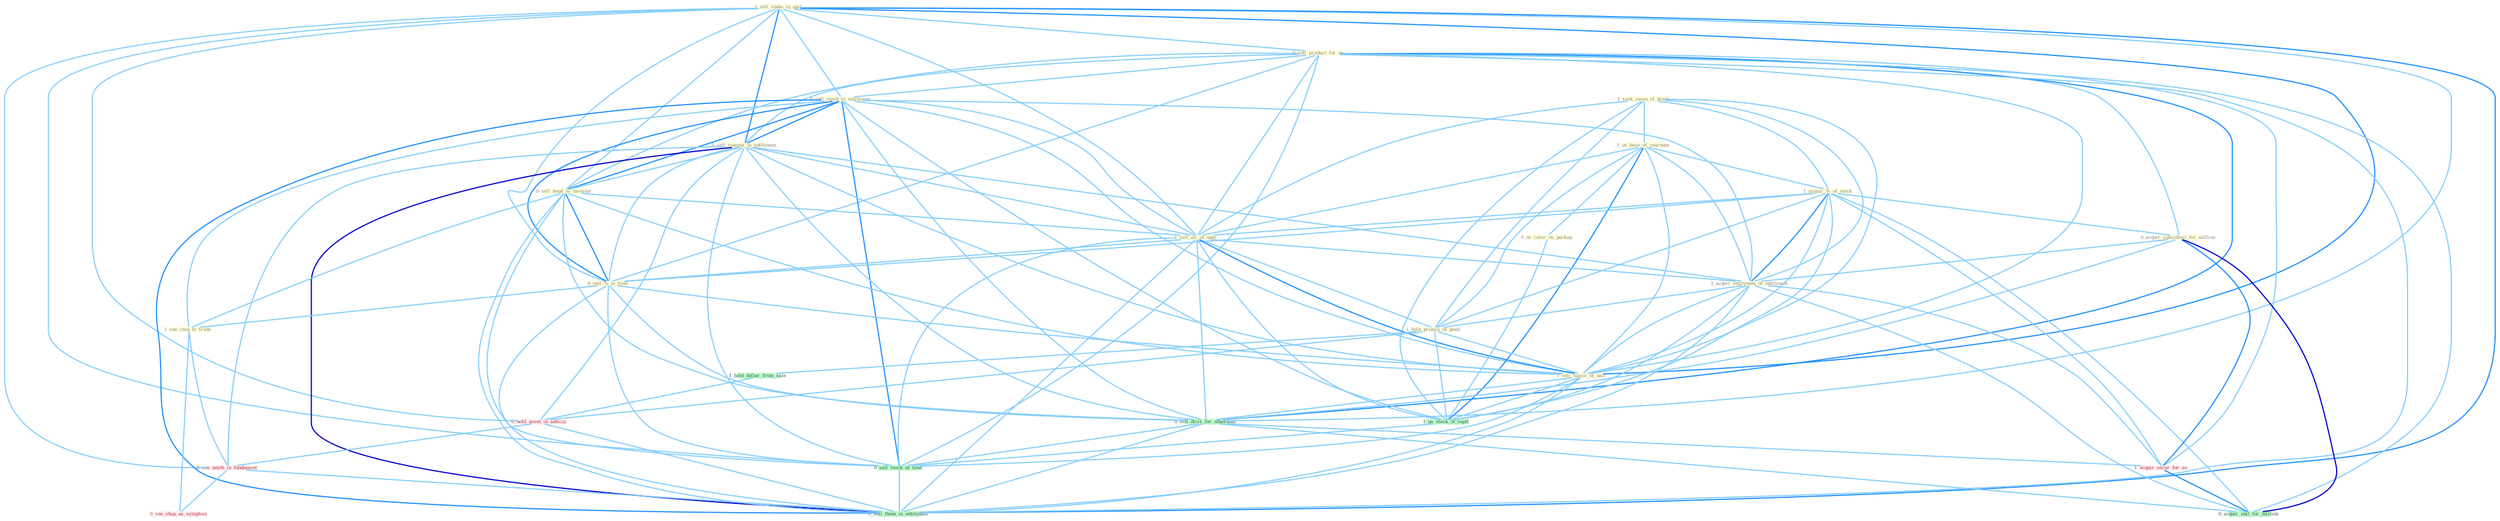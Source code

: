 Graph G{ 
    node
    [shape=polygon,style=filled,width=.5,height=.06,color="#BDFCC9",fixedsize=true,fontsize=4,
    fontcolor="#2f4f4f"];
    {node
    [color="#ffffe0", fontcolor="#8b7d6b"] "1_sell_stake_in_unit " "1_seek_mean_of_block " "0_sell_product_for_us " "0_sell_stock_to_entitynam " "0_sell_comput_in_entitynam " "1_us_base_of_yearnum " "1_acquir_%_of_stock " "0_sell_bond_to_investor " "1_sell_all_of_oper " "0_sell_%_to_fund " "1_see_step_to_trade " "0_acquir_subsidiari_for_million " "0_us_color_on_packag " "1_acquir_entitynam_of_entitynam " "1_hold_promis_of_good " "1_sell_major_of_unit "}
{node [color="#fff0f5", fontcolor="#b22222"] "1_acquir_secur_for_an " "0_hold_asset_in_anticip " "0_see_anyth_in_fundament " "0_see_shop_as_symptom "}
edge [color="#B0E2FF"];

	"1_sell_stake_in_unit " -- "0_sell_product_for_us " [w="1", color="#87cefa" ];
	"1_sell_stake_in_unit " -- "0_sell_stock_to_entitynam " [w="1", color="#87cefa" ];
	"1_sell_stake_in_unit " -- "0_sell_comput_in_entitynam " [w="2", color="#1e90ff" , len=0.8];
	"1_sell_stake_in_unit " -- "0_sell_bond_to_investor " [w="1", color="#87cefa" ];
	"1_sell_stake_in_unit " -- "1_sell_all_of_oper " [w="1", color="#87cefa" ];
	"1_sell_stake_in_unit " -- "0_sell_%_to_fund " [w="1", color="#87cefa" ];
	"1_sell_stake_in_unit " -- "1_sell_major_of_unit " [w="2", color="#1e90ff" , len=0.8];
	"1_sell_stake_in_unit " -- "0_sell_divis_for_othernum " [w="1", color="#87cefa" ];
	"1_sell_stake_in_unit " -- "0_hold_asset_in_anticip " [w="1", color="#87cefa" ];
	"1_sell_stake_in_unit " -- "0_sell_stock_at_time " [w="1", color="#87cefa" ];
	"1_sell_stake_in_unit " -- "0_see_anyth_in_fundament " [w="1", color="#87cefa" ];
	"1_sell_stake_in_unit " -- "0_sell_them_in_entitynam " [w="2", color="#1e90ff" , len=0.8];
	"1_seek_mean_of_block " -- "1_us_base_of_yearnum " [w="1", color="#87cefa" ];
	"1_seek_mean_of_block " -- "1_acquir_%_of_stock " [w="1", color="#87cefa" ];
	"1_seek_mean_of_block " -- "1_sell_all_of_oper " [w="1", color="#87cefa" ];
	"1_seek_mean_of_block " -- "1_acquir_entitynam_of_entitynam " [w="1", color="#87cefa" ];
	"1_seek_mean_of_block " -- "1_hold_promis_of_good " [w="1", color="#87cefa" ];
	"1_seek_mean_of_block " -- "1_sell_major_of_unit " [w="1", color="#87cefa" ];
	"1_seek_mean_of_block " -- "1_us_stock_of_capit " [w="1", color="#87cefa" ];
	"0_sell_product_for_us " -- "0_sell_stock_to_entitynam " [w="1", color="#87cefa" ];
	"0_sell_product_for_us " -- "0_sell_comput_in_entitynam " [w="1", color="#87cefa" ];
	"0_sell_product_for_us " -- "0_sell_bond_to_investor " [w="1", color="#87cefa" ];
	"0_sell_product_for_us " -- "1_sell_all_of_oper " [w="1", color="#87cefa" ];
	"0_sell_product_for_us " -- "0_sell_%_to_fund " [w="1", color="#87cefa" ];
	"0_sell_product_for_us " -- "0_acquir_subsidiari_for_million " [w="1", color="#87cefa" ];
	"0_sell_product_for_us " -- "1_sell_major_of_unit " [w="1", color="#87cefa" ];
	"0_sell_product_for_us " -- "0_sell_divis_for_othernum " [w="2", color="#1e90ff" , len=0.8];
	"0_sell_product_for_us " -- "1_acquir_secur_for_an " [w="1", color="#87cefa" ];
	"0_sell_product_for_us " -- "0_sell_stock_at_time " [w="1", color="#87cefa" ];
	"0_sell_product_for_us " -- "0_acquir_unit_for_million " [w="1", color="#87cefa" ];
	"0_sell_product_for_us " -- "0_sell_them_in_entitynam " [w="1", color="#87cefa" ];
	"0_sell_stock_to_entitynam " -- "0_sell_comput_in_entitynam " [w="2", color="#1e90ff" , len=0.8];
	"0_sell_stock_to_entitynam " -- "0_sell_bond_to_investor " [w="2", color="#1e90ff" , len=0.8];
	"0_sell_stock_to_entitynam " -- "1_sell_all_of_oper " [w="1", color="#87cefa" ];
	"0_sell_stock_to_entitynam " -- "0_sell_%_to_fund " [w="2", color="#1e90ff" , len=0.8];
	"0_sell_stock_to_entitynam " -- "1_see_step_to_trade " [w="1", color="#87cefa" ];
	"0_sell_stock_to_entitynam " -- "1_acquir_entitynam_of_entitynam " [w="1", color="#87cefa" ];
	"0_sell_stock_to_entitynam " -- "1_sell_major_of_unit " [w="1", color="#87cefa" ];
	"0_sell_stock_to_entitynam " -- "0_sell_divis_for_othernum " [w="1", color="#87cefa" ];
	"0_sell_stock_to_entitynam " -- "1_us_stock_of_capit " [w="1", color="#87cefa" ];
	"0_sell_stock_to_entitynam " -- "0_sell_stock_at_time " [w="2", color="#1e90ff" , len=0.8];
	"0_sell_stock_to_entitynam " -- "0_sell_them_in_entitynam " [w="2", color="#1e90ff" , len=0.8];
	"0_sell_comput_in_entitynam " -- "0_sell_bond_to_investor " [w="1", color="#87cefa" ];
	"0_sell_comput_in_entitynam " -- "1_sell_all_of_oper " [w="1", color="#87cefa" ];
	"0_sell_comput_in_entitynam " -- "0_sell_%_to_fund " [w="1", color="#87cefa" ];
	"0_sell_comput_in_entitynam " -- "1_acquir_entitynam_of_entitynam " [w="1", color="#87cefa" ];
	"0_sell_comput_in_entitynam " -- "1_sell_major_of_unit " [w="1", color="#87cefa" ];
	"0_sell_comput_in_entitynam " -- "0_sell_divis_for_othernum " [w="1", color="#87cefa" ];
	"0_sell_comput_in_entitynam " -- "0_hold_asset_in_anticip " [w="1", color="#87cefa" ];
	"0_sell_comput_in_entitynam " -- "0_sell_stock_at_time " [w="1", color="#87cefa" ];
	"0_sell_comput_in_entitynam " -- "0_see_anyth_in_fundament " [w="1", color="#87cefa" ];
	"0_sell_comput_in_entitynam " -- "0_sell_them_in_entitynam " [w="3", color="#0000cd" , len=0.6];
	"1_us_base_of_yearnum " -- "1_acquir_%_of_stock " [w="1", color="#87cefa" ];
	"1_us_base_of_yearnum " -- "1_sell_all_of_oper " [w="1", color="#87cefa" ];
	"1_us_base_of_yearnum " -- "0_us_color_on_packag " [w="1", color="#87cefa" ];
	"1_us_base_of_yearnum " -- "1_acquir_entitynam_of_entitynam " [w="1", color="#87cefa" ];
	"1_us_base_of_yearnum " -- "1_hold_promis_of_good " [w="1", color="#87cefa" ];
	"1_us_base_of_yearnum " -- "1_sell_major_of_unit " [w="1", color="#87cefa" ];
	"1_us_base_of_yearnum " -- "1_us_stock_of_capit " [w="2", color="#1e90ff" , len=0.8];
	"1_acquir_%_of_stock " -- "1_sell_all_of_oper " [w="1", color="#87cefa" ];
	"1_acquir_%_of_stock " -- "0_sell_%_to_fund " [w="1", color="#87cefa" ];
	"1_acquir_%_of_stock " -- "0_acquir_subsidiari_for_million " [w="1", color="#87cefa" ];
	"1_acquir_%_of_stock " -- "1_acquir_entitynam_of_entitynam " [w="2", color="#1e90ff" , len=0.8];
	"1_acquir_%_of_stock " -- "1_hold_promis_of_good " [w="1", color="#87cefa" ];
	"1_acquir_%_of_stock " -- "1_sell_major_of_unit " [w="1", color="#87cefa" ];
	"1_acquir_%_of_stock " -- "1_acquir_secur_for_an " [w="1", color="#87cefa" ];
	"1_acquir_%_of_stock " -- "1_us_stock_of_capit " [w="1", color="#87cefa" ];
	"1_acquir_%_of_stock " -- "0_acquir_unit_for_million " [w="1", color="#87cefa" ];
	"0_sell_bond_to_investor " -- "1_sell_all_of_oper " [w="1", color="#87cefa" ];
	"0_sell_bond_to_investor " -- "0_sell_%_to_fund " [w="2", color="#1e90ff" , len=0.8];
	"0_sell_bond_to_investor " -- "1_see_step_to_trade " [w="1", color="#87cefa" ];
	"0_sell_bond_to_investor " -- "1_sell_major_of_unit " [w="1", color="#87cefa" ];
	"0_sell_bond_to_investor " -- "0_sell_divis_for_othernum " [w="1", color="#87cefa" ];
	"0_sell_bond_to_investor " -- "0_sell_stock_at_time " [w="1", color="#87cefa" ];
	"0_sell_bond_to_investor " -- "0_sell_them_in_entitynam " [w="1", color="#87cefa" ];
	"1_sell_all_of_oper " -- "0_sell_%_to_fund " [w="1", color="#87cefa" ];
	"1_sell_all_of_oper " -- "1_acquir_entitynam_of_entitynam " [w="1", color="#87cefa" ];
	"1_sell_all_of_oper " -- "1_hold_promis_of_good " [w="1", color="#87cefa" ];
	"1_sell_all_of_oper " -- "1_sell_major_of_unit " [w="2", color="#1e90ff" , len=0.8];
	"1_sell_all_of_oper " -- "0_sell_divis_for_othernum " [w="1", color="#87cefa" ];
	"1_sell_all_of_oper " -- "1_us_stock_of_capit " [w="1", color="#87cefa" ];
	"1_sell_all_of_oper " -- "0_sell_stock_at_time " [w="1", color="#87cefa" ];
	"1_sell_all_of_oper " -- "0_sell_them_in_entitynam " [w="1", color="#87cefa" ];
	"0_sell_%_to_fund " -- "1_see_step_to_trade " [w="1", color="#87cefa" ];
	"0_sell_%_to_fund " -- "1_sell_major_of_unit " [w="1", color="#87cefa" ];
	"0_sell_%_to_fund " -- "0_sell_divis_for_othernum " [w="1", color="#87cefa" ];
	"0_sell_%_to_fund " -- "0_sell_stock_at_time " [w="1", color="#87cefa" ];
	"0_sell_%_to_fund " -- "0_sell_them_in_entitynam " [w="1", color="#87cefa" ];
	"1_see_step_to_trade " -- "0_see_anyth_in_fundament " [w="1", color="#87cefa" ];
	"1_see_step_to_trade " -- "0_see_shop_as_symptom " [w="1", color="#87cefa" ];
	"0_acquir_subsidiari_for_million " -- "1_acquir_entitynam_of_entitynam " [w="1", color="#87cefa" ];
	"0_acquir_subsidiari_for_million " -- "0_sell_divis_for_othernum " [w="1", color="#87cefa" ];
	"0_acquir_subsidiari_for_million " -- "1_acquir_secur_for_an " [w="2", color="#1e90ff" , len=0.8];
	"0_acquir_subsidiari_for_million " -- "0_acquir_unit_for_million " [w="3", color="#0000cd" , len=0.6];
	"0_us_color_on_packag " -- "1_us_stock_of_capit " [w="1", color="#87cefa" ];
	"1_acquir_entitynam_of_entitynam " -- "1_hold_promis_of_good " [w="1", color="#87cefa" ];
	"1_acquir_entitynam_of_entitynam " -- "1_sell_major_of_unit " [w="1", color="#87cefa" ];
	"1_acquir_entitynam_of_entitynam " -- "1_acquir_secur_for_an " [w="1", color="#87cefa" ];
	"1_acquir_entitynam_of_entitynam " -- "1_us_stock_of_capit " [w="1", color="#87cefa" ];
	"1_acquir_entitynam_of_entitynam " -- "0_acquir_unit_for_million " [w="1", color="#87cefa" ];
	"1_acquir_entitynam_of_entitynam " -- "0_sell_them_in_entitynam " [w="1", color="#87cefa" ];
	"1_hold_promis_of_good " -- "1_sell_major_of_unit " [w="1", color="#87cefa" ];
	"1_hold_promis_of_good " -- "1_us_stock_of_capit " [w="1", color="#87cefa" ];
	"1_hold_promis_of_good " -- "1_hold_dollar_from_sale " [w="1", color="#87cefa" ];
	"1_hold_promis_of_good " -- "0_hold_asset_in_anticip " [w="1", color="#87cefa" ];
	"1_sell_major_of_unit " -- "0_sell_divis_for_othernum " [w="1", color="#87cefa" ];
	"1_sell_major_of_unit " -- "1_us_stock_of_capit " [w="1", color="#87cefa" ];
	"1_sell_major_of_unit " -- "0_sell_stock_at_time " [w="1", color="#87cefa" ];
	"1_sell_major_of_unit " -- "0_sell_them_in_entitynam " [w="1", color="#87cefa" ];
	"0_sell_divis_for_othernum " -- "1_acquir_secur_for_an " [w="1", color="#87cefa" ];
	"0_sell_divis_for_othernum " -- "0_sell_stock_at_time " [w="1", color="#87cefa" ];
	"0_sell_divis_for_othernum " -- "0_acquir_unit_for_million " [w="1", color="#87cefa" ];
	"0_sell_divis_for_othernum " -- "0_sell_them_in_entitynam " [w="1", color="#87cefa" ];
	"1_acquir_secur_for_an " -- "0_acquir_unit_for_million " [w="2", color="#1e90ff" , len=0.8];
	"1_us_stock_of_capit " -- "0_sell_stock_at_time " [w="1", color="#87cefa" ];
	"1_hold_dollar_from_sale " -- "0_hold_asset_in_anticip " [w="1", color="#87cefa" ];
	"0_hold_asset_in_anticip " -- "0_see_anyth_in_fundament " [w="1", color="#87cefa" ];
	"0_hold_asset_in_anticip " -- "0_sell_them_in_entitynam " [w="1", color="#87cefa" ];
	"0_sell_stock_at_time " -- "0_sell_them_in_entitynam " [w="1", color="#87cefa" ];
	"0_see_anyth_in_fundament " -- "0_see_shop_as_symptom " [w="1", color="#87cefa" ];
	"0_see_anyth_in_fundament " -- "0_sell_them_in_entitynam " [w="1", color="#87cefa" ];
}